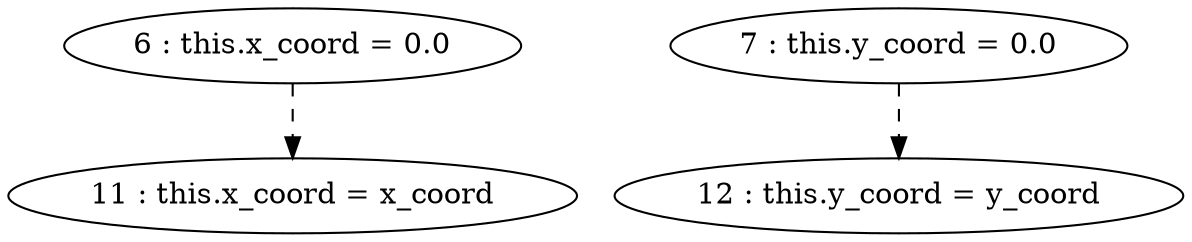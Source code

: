 digraph G {
"6 : this.x_coord = 0.0"
"6 : this.x_coord = 0.0" -> "11 : this.x_coord = x_coord" [style=dashed]
"7 : this.y_coord = 0.0"
"7 : this.y_coord = 0.0" -> "12 : this.y_coord = y_coord" [style=dashed]
"11 : this.x_coord = x_coord"
"12 : this.y_coord = y_coord"
}